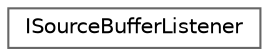 digraph "Graphical Class Hierarchy"
{
 // INTERACTIVE_SVG=YES
 // LATEX_PDF_SIZE
  bgcolor="transparent";
  edge [fontname=Helvetica,fontsize=10,labelfontname=Helvetica,labelfontsize=10];
  node [fontname=Helvetica,fontsize=10,shape=box,height=0.2,width=0.4];
  rankdir="LR";
  Node0 [id="Node000000",label="ISourceBufferListener",height=0.2,width=0.4,color="grey40", fillcolor="white", style="filled",URL="$d2/d10/classISourceBufferListener.html",tooltip="Interface for listening to source buffers being rendered."];
}
